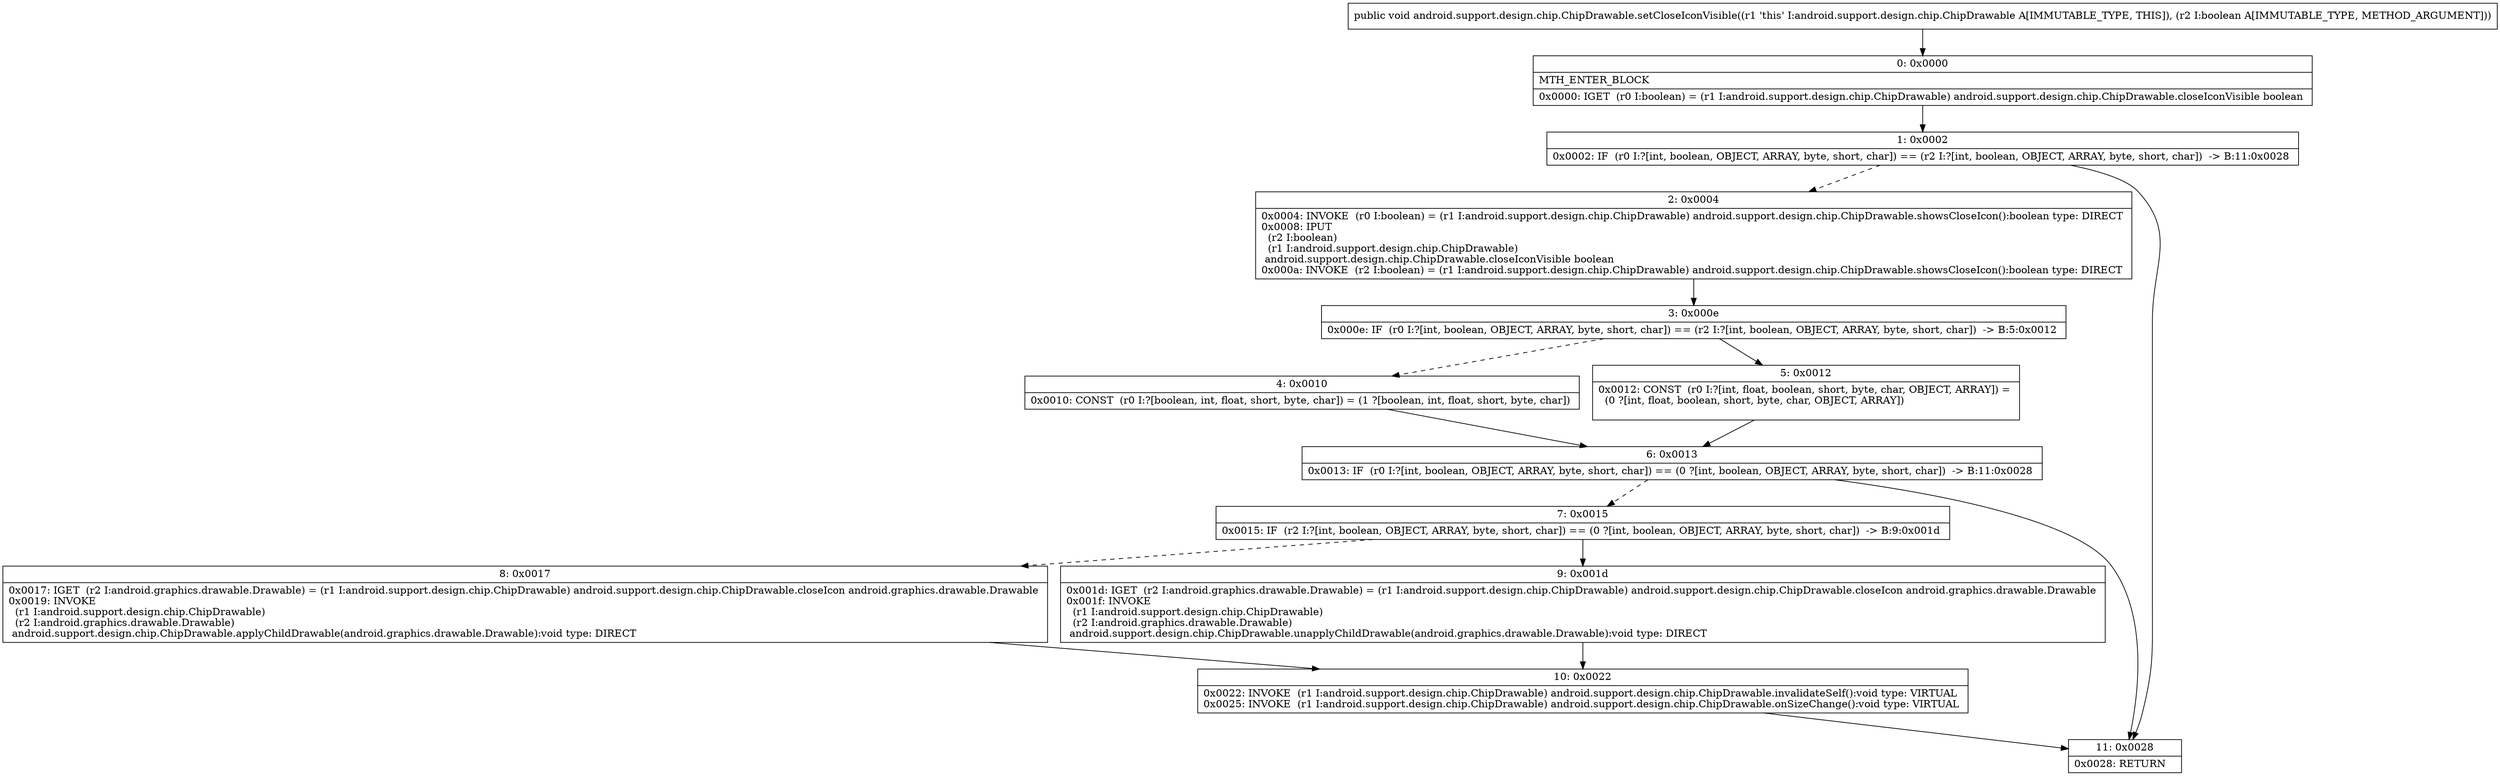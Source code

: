 digraph "CFG forandroid.support.design.chip.ChipDrawable.setCloseIconVisible(Z)V" {
Node_0 [shape=record,label="{0\:\ 0x0000|MTH_ENTER_BLOCK\l|0x0000: IGET  (r0 I:boolean) = (r1 I:android.support.design.chip.ChipDrawable) android.support.design.chip.ChipDrawable.closeIconVisible boolean \l}"];
Node_1 [shape=record,label="{1\:\ 0x0002|0x0002: IF  (r0 I:?[int, boolean, OBJECT, ARRAY, byte, short, char]) == (r2 I:?[int, boolean, OBJECT, ARRAY, byte, short, char])  \-\> B:11:0x0028 \l}"];
Node_2 [shape=record,label="{2\:\ 0x0004|0x0004: INVOKE  (r0 I:boolean) = (r1 I:android.support.design.chip.ChipDrawable) android.support.design.chip.ChipDrawable.showsCloseIcon():boolean type: DIRECT \l0x0008: IPUT  \l  (r2 I:boolean)\l  (r1 I:android.support.design.chip.ChipDrawable)\l android.support.design.chip.ChipDrawable.closeIconVisible boolean \l0x000a: INVOKE  (r2 I:boolean) = (r1 I:android.support.design.chip.ChipDrawable) android.support.design.chip.ChipDrawable.showsCloseIcon():boolean type: DIRECT \l}"];
Node_3 [shape=record,label="{3\:\ 0x000e|0x000e: IF  (r0 I:?[int, boolean, OBJECT, ARRAY, byte, short, char]) == (r2 I:?[int, boolean, OBJECT, ARRAY, byte, short, char])  \-\> B:5:0x0012 \l}"];
Node_4 [shape=record,label="{4\:\ 0x0010|0x0010: CONST  (r0 I:?[boolean, int, float, short, byte, char]) = (1 ?[boolean, int, float, short, byte, char]) \l}"];
Node_5 [shape=record,label="{5\:\ 0x0012|0x0012: CONST  (r0 I:?[int, float, boolean, short, byte, char, OBJECT, ARRAY]) = \l  (0 ?[int, float, boolean, short, byte, char, OBJECT, ARRAY])\l \l}"];
Node_6 [shape=record,label="{6\:\ 0x0013|0x0013: IF  (r0 I:?[int, boolean, OBJECT, ARRAY, byte, short, char]) == (0 ?[int, boolean, OBJECT, ARRAY, byte, short, char])  \-\> B:11:0x0028 \l}"];
Node_7 [shape=record,label="{7\:\ 0x0015|0x0015: IF  (r2 I:?[int, boolean, OBJECT, ARRAY, byte, short, char]) == (0 ?[int, boolean, OBJECT, ARRAY, byte, short, char])  \-\> B:9:0x001d \l}"];
Node_8 [shape=record,label="{8\:\ 0x0017|0x0017: IGET  (r2 I:android.graphics.drawable.Drawable) = (r1 I:android.support.design.chip.ChipDrawable) android.support.design.chip.ChipDrawable.closeIcon android.graphics.drawable.Drawable \l0x0019: INVOKE  \l  (r1 I:android.support.design.chip.ChipDrawable)\l  (r2 I:android.graphics.drawable.Drawable)\l android.support.design.chip.ChipDrawable.applyChildDrawable(android.graphics.drawable.Drawable):void type: DIRECT \l}"];
Node_9 [shape=record,label="{9\:\ 0x001d|0x001d: IGET  (r2 I:android.graphics.drawable.Drawable) = (r1 I:android.support.design.chip.ChipDrawable) android.support.design.chip.ChipDrawable.closeIcon android.graphics.drawable.Drawable \l0x001f: INVOKE  \l  (r1 I:android.support.design.chip.ChipDrawable)\l  (r2 I:android.graphics.drawable.Drawable)\l android.support.design.chip.ChipDrawable.unapplyChildDrawable(android.graphics.drawable.Drawable):void type: DIRECT \l}"];
Node_10 [shape=record,label="{10\:\ 0x0022|0x0022: INVOKE  (r1 I:android.support.design.chip.ChipDrawable) android.support.design.chip.ChipDrawable.invalidateSelf():void type: VIRTUAL \l0x0025: INVOKE  (r1 I:android.support.design.chip.ChipDrawable) android.support.design.chip.ChipDrawable.onSizeChange():void type: VIRTUAL \l}"];
Node_11 [shape=record,label="{11\:\ 0x0028|0x0028: RETURN   \l}"];
MethodNode[shape=record,label="{public void android.support.design.chip.ChipDrawable.setCloseIconVisible((r1 'this' I:android.support.design.chip.ChipDrawable A[IMMUTABLE_TYPE, THIS]), (r2 I:boolean A[IMMUTABLE_TYPE, METHOD_ARGUMENT])) }"];
MethodNode -> Node_0;
Node_0 -> Node_1;
Node_1 -> Node_2[style=dashed];
Node_1 -> Node_11;
Node_2 -> Node_3;
Node_3 -> Node_4[style=dashed];
Node_3 -> Node_5;
Node_4 -> Node_6;
Node_5 -> Node_6;
Node_6 -> Node_7[style=dashed];
Node_6 -> Node_11;
Node_7 -> Node_8[style=dashed];
Node_7 -> Node_9;
Node_8 -> Node_10;
Node_9 -> Node_10;
Node_10 -> Node_11;
}

